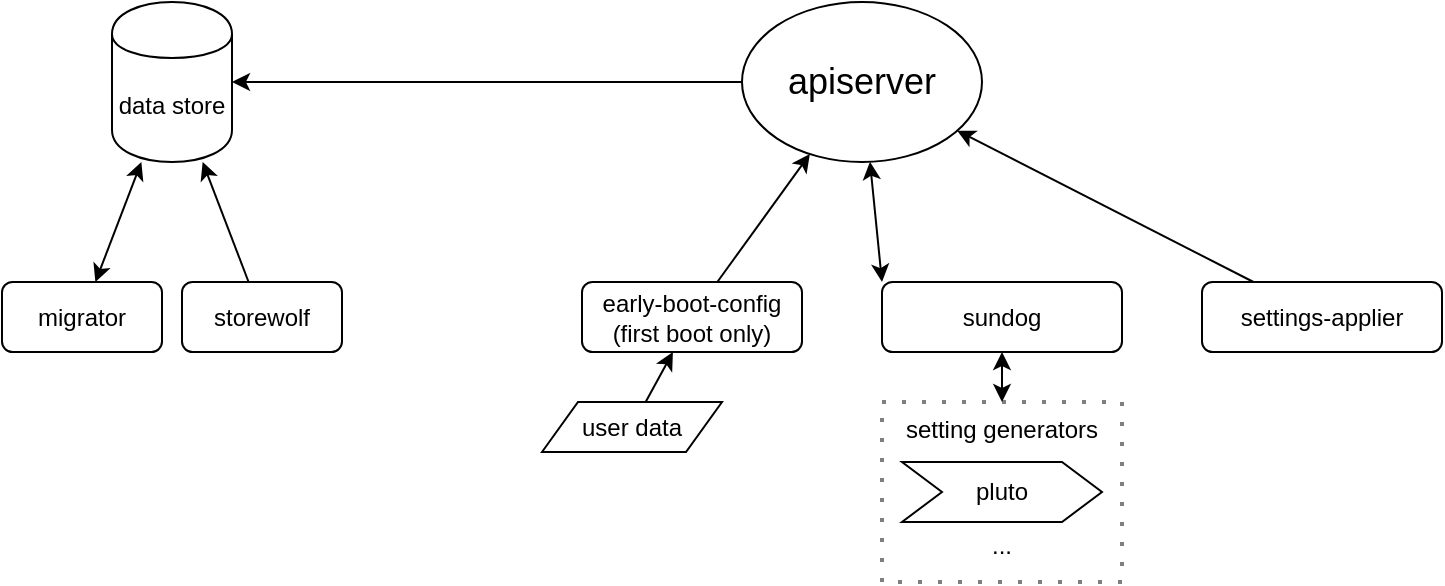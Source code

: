 <mxfile version="20.7.4" type="device"><diagram id="vL4lszIxdcRJnpUGa12-" name="Page-1"><mxGraphModel dx="1362" dy="835" grid="1" gridSize="10" guides="1" tooltips="1" connect="1" arrows="1" fold="1" page="1" pageScale="1" pageWidth="1100" pageHeight="850" math="0" shadow="0"><root><mxCell id="0"/><mxCell id="1" parent="0"/><mxCell id="BReUcqJK6GrhxDRek2Sn-1" value="&lt;div&gt;migrator&lt;/div&gt;" style="rounded=1;whiteSpace=wrap;html=1;" parent="1" vertex="1"><mxGeometry y="145" width="80" height="35" as="geometry"/></mxCell><mxCell id="BReUcqJK6GrhxDRek2Sn-3" value="storewolf" style="rounded=1;whiteSpace=wrap;html=1;" parent="1" vertex="1"><mxGeometry x="90" y="145" width="80" height="35" as="geometry"/></mxCell><mxCell id="BReUcqJK6GrhxDRek2Sn-4" value="data store" style="shape=cylinder;whiteSpace=wrap;html=1;boundedLbl=1;backgroundOutline=1;" parent="1" vertex="1"><mxGeometry x="55" y="5" width="60" height="80" as="geometry"/></mxCell><mxCell id="BReUcqJK6GrhxDRek2Sn-5" value="early-boot-config&lt;div&gt;(first boot only)&lt;br&gt;&lt;/div&gt;" style="rounded=1;whiteSpace=wrap;html=1;" parent="1" vertex="1"><mxGeometry x="290" y="145" width="110" height="35" as="geometry"/></mxCell><mxCell id="BReUcqJK6GrhxDRek2Sn-6" value="apiserver" style="ellipse;whiteSpace=wrap;html=1;fontSize=18;" parent="1" vertex="1"><mxGeometry x="370" y="5" width="120" height="80" as="geometry"/></mxCell><mxCell id="BReUcqJK6GrhxDRek2Sn-13" value="" style="endArrow=classic;startArrow=classic;html=1;startFill=1;" parent="1" source="BReUcqJK6GrhxDRek2Sn-1" target="BReUcqJK6GrhxDRek2Sn-4" edge="1"><mxGeometry width="50" height="50" relative="1" as="geometry"><mxPoint x="10" y="105" as="sourcePoint"/><mxPoint x="60" y="55" as="targetPoint"/></mxGeometry></mxCell><mxCell id="BReUcqJK6GrhxDRek2Sn-15" value="" style="endArrow=classic;startArrow=none;html=1;startFill=0;" parent="1" source="BReUcqJK6GrhxDRek2Sn-3" target="BReUcqJK6GrhxDRek2Sn-4" edge="1"><mxGeometry width="50" height="50" relative="1" as="geometry"><mxPoint x="-120" y="405" as="sourcePoint"/><mxPoint x="-70" y="355" as="targetPoint"/></mxGeometry></mxCell><mxCell id="M4X2SazQFCO-rZaaM2Hl-1" value="" style="endArrow=classic;html=1;" parent="1" source="BReUcqJK6GrhxDRek2Sn-5" target="BReUcqJK6GrhxDRek2Sn-6" edge="1"><mxGeometry width="50" height="50" relative="1" as="geometry"><mxPoint x="-110" y="405" as="sourcePoint"/><mxPoint x="-60" y="355" as="targetPoint"/></mxGeometry></mxCell><mxCell id="M4X2SazQFCO-rZaaM2Hl-2" value="" style="endArrow=classic;html=1;" parent="1" source="BReUcqJK6GrhxDRek2Sn-6" target="BReUcqJK6GrhxDRek2Sn-4" edge="1"><mxGeometry width="50" height="50" relative="1" as="geometry"><mxPoint x="-110" y="405" as="sourcePoint"/><mxPoint x="-60" y="355" as="targetPoint"/></mxGeometry></mxCell><mxCell id="M4X2SazQFCO-rZaaM2Hl-3" value="" style="endArrow=classic;html=1;startArrow=classic;startFill=1;exitX=0;exitY=0;exitDx=0;exitDy=0;" parent="1" source="BReUcqJK6GrhxDRek2Sn-8" target="BReUcqJK6GrhxDRek2Sn-6" edge="1"><mxGeometry width="50" height="50" relative="1" as="geometry"><mxPoint x="-110" y="305" as="sourcePoint"/><mxPoint x="-60" y="255" as="targetPoint"/></mxGeometry></mxCell><mxCell id="M4X2SazQFCO-rZaaM2Hl-10" value="" style="endArrow=classic;html=1;" parent="1" source="BReUcqJK6GrhxDRek2Sn-11" target="BReUcqJK6GrhxDRek2Sn-6" edge="1"><mxGeometry width="50" height="50" relative="1" as="geometry"><mxPoint x="-110" y="455" as="sourcePoint"/><mxPoint x="-60" y="405" as="targetPoint"/></mxGeometry></mxCell><mxCell id="XSd0KtlFQv_S3EgwD2iR-1" value="user data" style="shape=parallelogram;perimeter=parallelogramPerimeter;whiteSpace=wrap;html=1;" parent="1" vertex="1"><mxGeometry x="270" y="205" width="90" height="25" as="geometry"/></mxCell><mxCell id="XSd0KtlFQv_S3EgwD2iR-2" value="" style="endArrow=classic;html=1;" parent="1" source="XSd0KtlFQv_S3EgwD2iR-1" target="BReUcqJK6GrhxDRek2Sn-5" edge="1"><mxGeometry width="50" height="50" relative="1" as="geometry"><mxPoint x="10" y="370" as="sourcePoint"/><mxPoint x="330" y="250" as="targetPoint"/></mxGeometry></mxCell><mxCell id="fqwOqAcpf6SwDyOA_E6c-5" value="" style="group" parent="1" vertex="1" connectable="0"><mxGeometry x="440" y="120" width="120" height="175" as="geometry"/></mxCell><mxCell id="fqwOqAcpf6SwDyOA_E6c-3" value="" style="group" parent="fqwOqAcpf6SwDyOA_E6c-5" vertex="1" connectable="0"><mxGeometry width="120" height="175" as="geometry"/></mxCell><mxCell id="M4X2SazQFCO-rZaaM2Hl-8" value="" style="group" parent="fqwOqAcpf6SwDyOA_E6c-3" vertex="1" connectable="0"><mxGeometry y="85" width="120" height="90" as="geometry"/></mxCell><mxCell id="M4X2SazQFCO-rZaaM2Hl-5" value="&lt;div&gt;setting generators&lt;/div&gt;&lt;div&gt;&lt;br&gt;&lt;/div&gt;&lt;div&gt;&lt;br&gt;&lt;/div&gt;&lt;div&gt;&lt;br&gt;&lt;/div&gt;&lt;div&gt;...&lt;br&gt;&lt;/div&gt;" style="rounded=0;whiteSpace=wrap;html=1;dashed=1;dashPattern=1 4;fillColor=#ffffff;opacity=50;strokeWidth=2;verticalAlign=top;" parent="M4X2SazQFCO-rZaaM2Hl-8" vertex="1"><mxGeometry width="120" height="90" as="geometry"/></mxCell><mxCell id="BReUcqJK6GrhxDRek2Sn-9" value="pluto" style="shape=step;perimeter=stepPerimeter;whiteSpace=wrap;html=1;fixedSize=1;" parent="M4X2SazQFCO-rZaaM2Hl-8" vertex="1"><mxGeometry x="10" y="30" width="100" height="30" as="geometry"/></mxCell><mxCell id="M4X2SazQFCO-rZaaM2Hl-6" value="" style="endArrow=classic;startArrow=classic;html=1;entryX=0.5;entryY=1;entryDx=0;entryDy=0;" parent="fqwOqAcpf6SwDyOA_E6c-3" source="M4X2SazQFCO-rZaaM2Hl-5" target="BReUcqJK6GrhxDRek2Sn-8" edge="1"><mxGeometry width="50" height="50" relative="1" as="geometry"><mxPoint x="-250" y="305" as="sourcePoint"/><mxPoint x="-200" y="255" as="targetPoint"/></mxGeometry></mxCell><mxCell id="BReUcqJK6GrhxDRek2Sn-8" value="sundog" style="rounded=1;whiteSpace=wrap;html=1;spacing=0;align=center;" parent="fqwOqAcpf6SwDyOA_E6c-3" vertex="1"><mxGeometry y="25" width="120" height="35" as="geometry"/></mxCell><mxCell id="fqwOqAcpf6SwDyOA_E6c-8" value="" style="group" parent="1" vertex="1" connectable="0"><mxGeometry x="600" y="120" width="120" height="60" as="geometry"/></mxCell><mxCell id="BReUcqJK6GrhxDRek2Sn-11" value="settings-applier" style="rounded=1;whiteSpace=wrap;html=1;spacing=0;" parent="fqwOqAcpf6SwDyOA_E6c-8" vertex="1"><mxGeometry y="25" width="120" height="35" as="geometry"/></mxCell></root></mxGraphModel></diagram></mxfile>